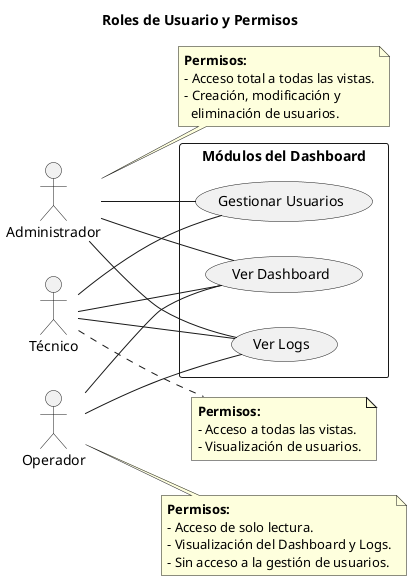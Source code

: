 @startuml
title Roles de Usuario y Permisos

left to right direction

actor Administrador
actor "Técnico" as Tecnico
actor Operador

rectangle "Módulos del Dashboard" {
  usecase "Ver Dashboard" as Dashboard
  usecase "Ver Logs" as Logs
  usecase "Gestionar Usuarios" as Users
}

Administrador -- Dashboard
Administrador -- Logs
Administrador -- Users

Tecnico -- Dashboard
Tecnico -- Logs
Tecnico -- Users

Operador -- Dashboard
Operador -- Logs

note right of Administrador
  **Permisos:**
  - Acceso total a todas las vistas.
  - Creación, modificación y
    eliminación de usuarios.
end note

note right of Tecnico
  **Permisos:**
  - Acceso a todas las vistas.
  - Visualización de usuarios.
end note

note right of Operador
  **Permisos:**
  - Acceso de solo lectura.
  - Visualización del Dashboard y Logs.
  - Sin acceso a la gestión de usuarios.
end note

@enduml
